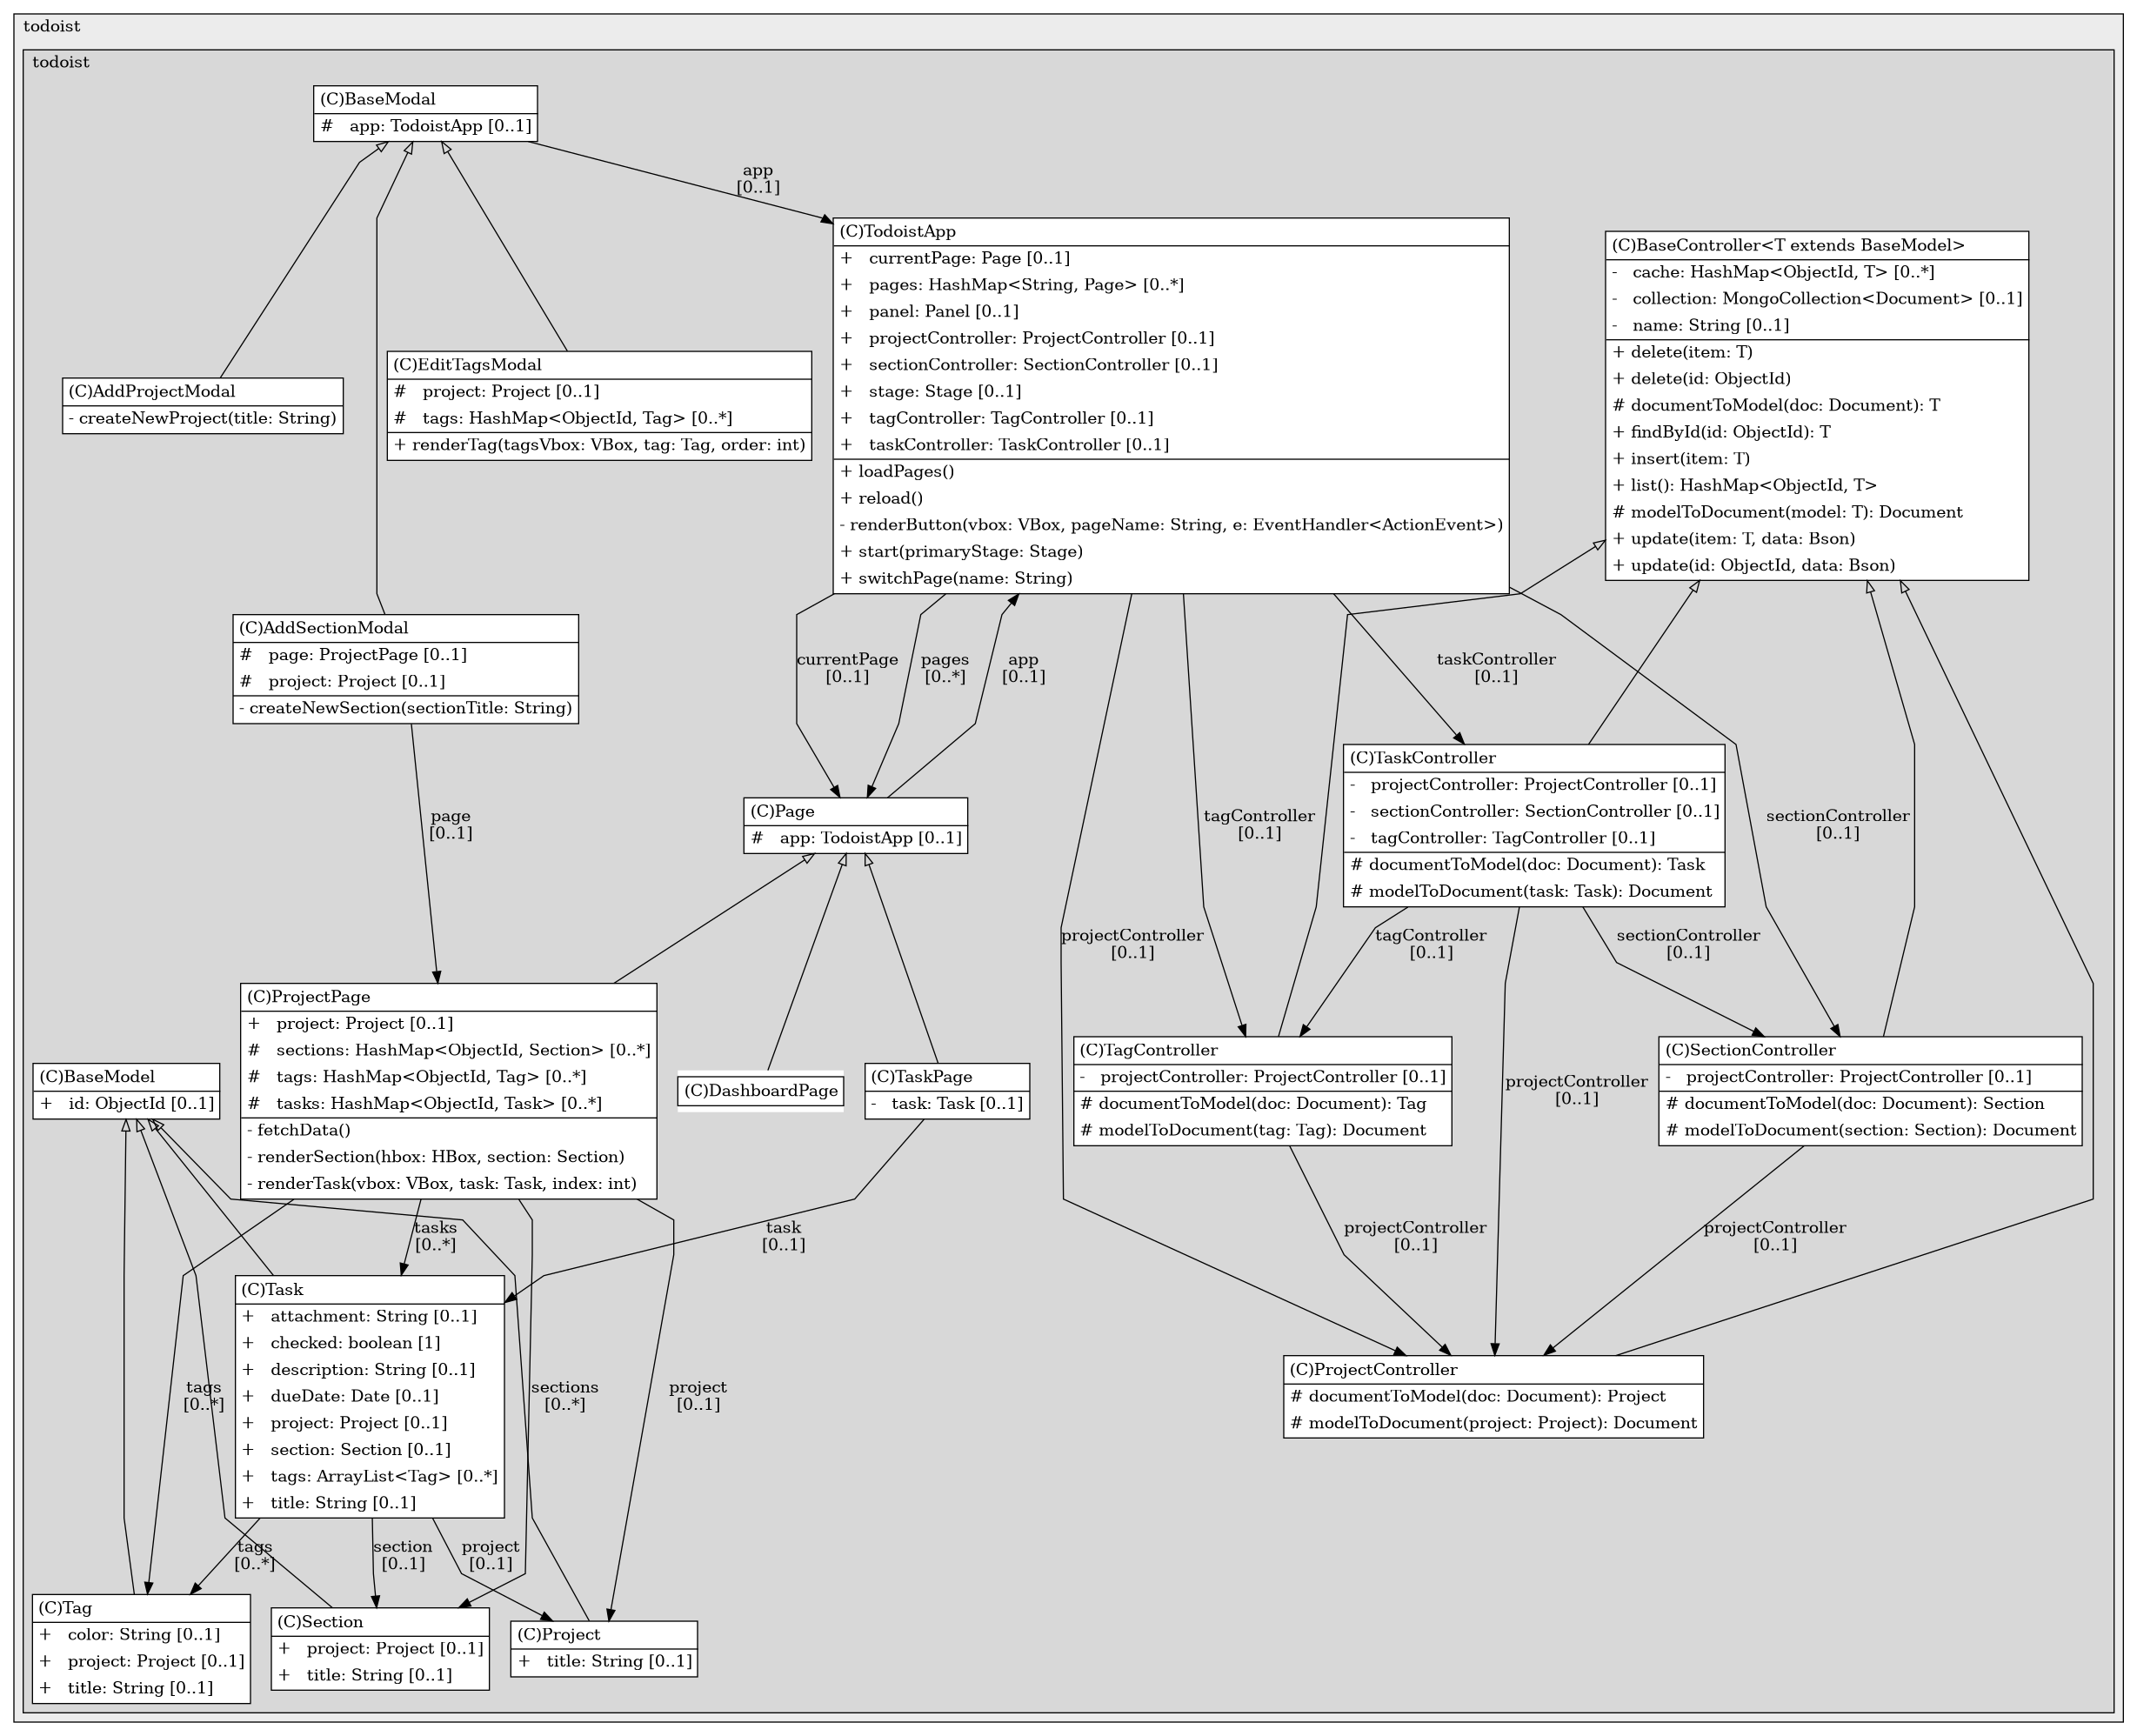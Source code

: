 @startuml

/' diagram meta data start
config=StructureConfiguration;
{
  "projectClassification": {
    "searchMode": "OpenProject", // OpenProject, AllProjects
    "includedProjects": "",
    "pathEndKeywords": "*.impl",
    "isClientPath": "",
    "isClientName": "",
    "isTestPath": "",
    "isTestName": "",
    "isMappingPath": "",
    "isMappingName": "",
    "isDataAccessPath": "",
    "isDataAccessName": "",
    "isDataStructurePath": "",
    "isDataStructureName": "",
    "isInterfaceStructuresPath": "",
    "isInterfaceStructuresName": "",
    "isEntryPointPath": "",
    "isEntryPointName": "",
    "treatFinalFieldsAsMandatory": false
  },
  "graphRestriction": {
    "classPackageExcludeFilter": "",
    "classPackageIncludeFilter": "",
    "classNameExcludeFilter": "",
    "classNameIncludeFilter": "",
    "methodNameExcludeFilter": "",
    "methodNameIncludeFilter": "",
    "removeByInheritance": "", // inheritance/annotation based filtering is done in a second step
    "removeByAnnotation": "",
    "removeByClassPackage": "", // cleanup the graph after inheritance/annotation based filtering is done
    "removeByClassName": "",
    "cutMappings": false,
    "cutEnum": true,
    "cutTests": true,
    "cutClient": true,
    "cutDataAccess": false,
    "cutInterfaceStructures": false,
    "cutDataStructures": false,
    "cutGetterAndSetter": true,
    "cutConstructors": true
  },
  "graphTraversal": {
    "forwardDepth": 6,
    "backwardDepth": 6,
    "classPackageExcludeFilter": "",
    "classPackageIncludeFilter": "",
    "classNameExcludeFilter": "",
    "classNameIncludeFilter": "",
    "methodNameExcludeFilter": "",
    "methodNameIncludeFilter": "",
    "hideMappings": false,
    "hideDataStructures": false,
    "hidePrivateMethods": true,
    "hideInterfaceCalls": true, // indirection: implementation -> interface (is hidden) -> implementation
    "onlyShowApplicationEntryPoints": false, // root node is included
    "useMethodCallsForStructureDiagram": "ForwardOnly" // ForwardOnly, BothDirections, No
  },
  "details": {
    "aggregation": "GroupByClass", // ByClass, GroupByClass, None
    "showClassGenericTypes": true,
    "showMethods": true,
    "showMethodParameterNames": true,
    "showMethodParameterTypes": true,
    "showMethodReturnType": true,
    "showPackageLevels": 2,
    "showDetailedClassStructure": true
  },
  "rootClass": "com.todoist.todoist.structures.TodoistApp",
  "extensionCallbackMethod": "" // qualified.class.name#methodName - signature: public static String method(String)
}
diagram meta data end '/



digraph g {
    rankdir="TB"
    splines=polyline
    

'nodes 
subgraph cluster_1150156156 { 
   	label=todoist
	labeljust=l
	fillcolor="#ececec"
	style=filled
   
   subgraph cluster_1954459366 { 
   	label=todoist
	labeljust=l
	fillcolor="#d8d8d8"
	style=filled
   
   AddProjectModal1755973063[
	label=<<TABLE BORDER="1" CELLBORDER="0" CELLPADDING="4" CELLSPACING="0">
<TR><TD ALIGN="LEFT" >(C)AddProjectModal</TD></TR>
<HR/>
<TR><TD ALIGN="LEFT" >- createNewProject(title: String)</TD></TR>
</TABLE>>
	style=filled
	margin=0
	shape=plaintext
	fillcolor="#FFFFFF"
];

AddSectionModal1755973063[
	label=<<TABLE BORDER="1" CELLBORDER="0" CELLPADDING="4" CELLSPACING="0">
<TR><TD ALIGN="LEFT" >(C)AddSectionModal</TD></TR>
<HR/>
<TR><TD ALIGN="LEFT" >#   page: ProjectPage [0..1]</TD></TR>
<TR><TD ALIGN="LEFT" >#   project: Project [0..1]</TD></TR>
<HR/>
<TR><TD ALIGN="LEFT" >- createNewSection(sectionTitle: String)</TD></TR>
</TABLE>>
	style=filled
	margin=0
	shape=plaintext
	fillcolor="#FFFFFF"
];

BaseController1252453567[
	label=<<TABLE BORDER="1" CELLBORDER="0" CELLPADDING="4" CELLSPACING="0">
<TR><TD ALIGN="LEFT" >(C)BaseController&lt;T extends BaseModel&gt;</TD></TR>
<HR/>
<TR><TD ALIGN="LEFT" >-   cache: HashMap&lt;ObjectId, T&gt; [0..*]</TD></TR>
<TR><TD ALIGN="LEFT" >-   collection: MongoCollection&lt;Document&gt; [0..1]</TD></TR>
<TR><TD ALIGN="LEFT" >-   name: String [0..1]</TD></TR>
<HR/>
<TR><TD ALIGN="LEFT" >+ delete(item: T)</TD></TR>
<TR><TD ALIGN="LEFT" >+ delete(id: ObjectId)</TD></TR>
<TR><TD ALIGN="LEFT" ># documentToModel(doc: Document): T</TD></TR>
<TR><TD ALIGN="LEFT" >+ findById(id: ObjectId): T</TD></TR>
<TR><TD ALIGN="LEFT" >+ insert(item: T)</TD></TR>
<TR><TD ALIGN="LEFT" >+ list(): HashMap&lt;ObjectId, T&gt;</TD></TR>
<TR><TD ALIGN="LEFT" ># modelToDocument(model: T): Document</TD></TR>
<TR><TD ALIGN="LEFT" >+ update(item: T, data: Bson)</TD></TR>
<TR><TD ALIGN="LEFT" >+ update(id: ObjectId, data: Bson)</TD></TR>
</TABLE>>
	style=filled
	margin=0
	shape=plaintext
	fillcolor="#FFFFFF"
];

BaseModal1252453567[
	label=<<TABLE BORDER="1" CELLBORDER="0" CELLPADDING="4" CELLSPACING="0">
<TR><TD ALIGN="LEFT" >(C)BaseModal</TD></TR>
<HR/>
<TR><TD ALIGN="LEFT" >#   app: TodoistApp [0..1]</TD></TR>
</TABLE>>
	style=filled
	margin=0
	shape=plaintext
	fillcolor="#FFFFFF"
];

BaseModel1252453567[
	label=<<TABLE BORDER="1" CELLBORDER="0" CELLPADDING="4" CELLSPACING="0">
<TR><TD ALIGN="LEFT" >(C)BaseModel</TD></TR>
<HR/>
<TR><TD ALIGN="LEFT" >+   id: ObjectId [0..1]</TD></TR>
</TABLE>>
	style=filled
	margin=0
	shape=plaintext
	fillcolor="#FFFFFF"
];

DashboardPage633735869[
	label=<<TABLE BORDER="1" CELLBORDER="0" CELLPADDING="4" CELLSPACING="0">
<TR><TD ALIGN="LEFT" >(C)DashboardPage</TD></TR>
</TABLE>>
	style=filled
	margin=0
	shape=plaintext
	fillcolor="#FFFFFF"
];

EditTagsModal1755973063[
	label=<<TABLE BORDER="1" CELLBORDER="0" CELLPADDING="4" CELLSPACING="0">
<TR><TD ALIGN="LEFT" >(C)EditTagsModal</TD></TR>
<HR/>
<TR><TD ALIGN="LEFT" >#   project: Project [0..1]</TD></TR>
<TR><TD ALIGN="LEFT" >#   tags: HashMap&lt;ObjectId, Tag&gt; [0..*]</TD></TR>
<HR/>
<TR><TD ALIGN="LEFT" >+ renderTag(tagsVbox: VBox, tag: Tag, order: int)</TD></TR>
</TABLE>>
	style=filled
	margin=0
	shape=plaintext
	fillcolor="#FFFFFF"
];

Page1252453567[
	label=<<TABLE BORDER="1" CELLBORDER="0" CELLPADDING="4" CELLSPACING="0">
<TR><TD ALIGN="LEFT" >(C)Page</TD></TR>
<HR/>
<TR><TD ALIGN="LEFT" >#   app: TodoistApp [0..1]</TD></TR>
</TABLE>>
	style=filled
	margin=0
	shape=plaintext
	fillcolor="#FFFFFF"
];

Project1755976907[
	label=<<TABLE BORDER="1" CELLBORDER="0" CELLPADDING="4" CELLSPACING="0">
<TR><TD ALIGN="LEFT" >(C)Project</TD></TR>
<HR/>
<TR><TD ALIGN="LEFT" >+   title: String [0..1]</TD></TR>
</TABLE>>
	style=filled
	margin=0
	shape=plaintext
	fillcolor="#FFFFFF"
];

ProjectController965720726[
	label=<<TABLE BORDER="1" CELLBORDER="0" CELLPADDING="4" CELLSPACING="0">
<TR><TD ALIGN="LEFT" >(C)ProjectController</TD></TR>
<HR/>
<TR><TD ALIGN="LEFT" ># documentToModel(doc: Document): Project</TD></TR>
<TR><TD ALIGN="LEFT" ># modelToDocument(project: Project): Document</TD></TR>
</TABLE>>
	style=filled
	margin=0
	shape=plaintext
	fillcolor="#FFFFFF"
];

ProjectPage633735869[
	label=<<TABLE BORDER="1" CELLBORDER="0" CELLPADDING="4" CELLSPACING="0">
<TR><TD ALIGN="LEFT" >(C)ProjectPage</TD></TR>
<HR/>
<TR><TD ALIGN="LEFT" >+   project: Project [0..1]</TD></TR>
<TR><TD ALIGN="LEFT" >#   sections: HashMap&lt;ObjectId, Section&gt; [0..*]</TD></TR>
<TR><TD ALIGN="LEFT" >#   tags: HashMap&lt;ObjectId, Tag&gt; [0..*]</TD></TR>
<TR><TD ALIGN="LEFT" >#   tasks: HashMap&lt;ObjectId, Task&gt; [0..*]</TD></TR>
<HR/>
<TR><TD ALIGN="LEFT" >- fetchData()</TD></TR>
<TR><TD ALIGN="LEFT" >- renderSection(hbox: HBox, section: Section)</TD></TR>
<TR><TD ALIGN="LEFT" >- renderTask(vbox: VBox, task: Task, index: int)</TD></TR>
</TABLE>>
	style=filled
	margin=0
	shape=plaintext
	fillcolor="#FFFFFF"
];

Section1755976907[
	label=<<TABLE BORDER="1" CELLBORDER="0" CELLPADDING="4" CELLSPACING="0">
<TR><TD ALIGN="LEFT" >(C)Section</TD></TR>
<HR/>
<TR><TD ALIGN="LEFT" >+   project: Project [0..1]</TD></TR>
<TR><TD ALIGN="LEFT" >+   title: String [0..1]</TD></TR>
</TABLE>>
	style=filled
	margin=0
	shape=plaintext
	fillcolor="#FFFFFF"
];

SectionController965720726[
	label=<<TABLE BORDER="1" CELLBORDER="0" CELLPADDING="4" CELLSPACING="0">
<TR><TD ALIGN="LEFT" >(C)SectionController</TD></TR>
<HR/>
<TR><TD ALIGN="LEFT" >-   projectController: ProjectController [0..1]</TD></TR>
<HR/>
<TR><TD ALIGN="LEFT" ># documentToModel(doc: Document): Section</TD></TR>
<TR><TD ALIGN="LEFT" ># modelToDocument(section: Section): Document</TD></TR>
</TABLE>>
	style=filled
	margin=0
	shape=plaintext
	fillcolor="#FFFFFF"
];

Tag1755976907[
	label=<<TABLE BORDER="1" CELLBORDER="0" CELLPADDING="4" CELLSPACING="0">
<TR><TD ALIGN="LEFT" >(C)Tag</TD></TR>
<HR/>
<TR><TD ALIGN="LEFT" >+   color: String [0..1]</TD></TR>
<TR><TD ALIGN="LEFT" >+   project: Project [0..1]</TD></TR>
<TR><TD ALIGN="LEFT" >+   title: String [0..1]</TD></TR>
</TABLE>>
	style=filled
	margin=0
	shape=plaintext
	fillcolor="#FFFFFF"
];

TagController965720726[
	label=<<TABLE BORDER="1" CELLBORDER="0" CELLPADDING="4" CELLSPACING="0">
<TR><TD ALIGN="LEFT" >(C)TagController</TD></TR>
<HR/>
<TR><TD ALIGN="LEFT" >-   projectController: ProjectController [0..1]</TD></TR>
<HR/>
<TR><TD ALIGN="LEFT" ># documentToModel(doc: Document): Tag</TD></TR>
<TR><TD ALIGN="LEFT" ># modelToDocument(tag: Tag): Document</TD></TR>
</TABLE>>
	style=filled
	margin=0
	shape=plaintext
	fillcolor="#FFFFFF"
];

Task1755976907[
	label=<<TABLE BORDER="1" CELLBORDER="0" CELLPADDING="4" CELLSPACING="0">
<TR><TD ALIGN="LEFT" >(C)Task</TD></TR>
<HR/>
<TR><TD ALIGN="LEFT" >+   attachment: String [0..1]</TD></TR>
<TR><TD ALIGN="LEFT" >+   checked: boolean [1]</TD></TR>
<TR><TD ALIGN="LEFT" >+   description: String [0..1]</TD></TR>
<TR><TD ALIGN="LEFT" >+   dueDate: Date [0..1]</TD></TR>
<TR><TD ALIGN="LEFT" >+   project: Project [0..1]</TD></TR>
<TR><TD ALIGN="LEFT" >+   section: Section [0..1]</TD></TR>
<TR><TD ALIGN="LEFT" >+   tags: ArrayList&lt;Tag&gt; [0..*]</TD></TR>
<TR><TD ALIGN="LEFT" >+   title: String [0..1]</TD></TR>
</TABLE>>
	style=filled
	margin=0
	shape=plaintext
	fillcolor="#FFFFFF"
];

TaskController965720726[
	label=<<TABLE BORDER="1" CELLBORDER="0" CELLPADDING="4" CELLSPACING="0">
<TR><TD ALIGN="LEFT" >(C)TaskController</TD></TR>
<HR/>
<TR><TD ALIGN="LEFT" >-   projectController: ProjectController [0..1]</TD></TR>
<TR><TD ALIGN="LEFT" >-   sectionController: SectionController [0..1]</TD></TR>
<TR><TD ALIGN="LEFT" >-   tagController: TagController [0..1]</TD></TR>
<HR/>
<TR><TD ALIGN="LEFT" ># documentToModel(doc: Document): Task</TD></TR>
<TR><TD ALIGN="LEFT" ># modelToDocument(task: Task): Document</TD></TR>
</TABLE>>
	style=filled
	margin=0
	shape=plaintext
	fillcolor="#FFFFFF"
];

TaskPage633735869[
	label=<<TABLE BORDER="1" CELLBORDER="0" CELLPADDING="4" CELLSPACING="0">
<TR><TD ALIGN="LEFT" >(C)TaskPage</TD></TR>
<HR/>
<TR><TD ALIGN="LEFT" >-   task: Task [0..1]</TD></TR>
</TABLE>>
	style=filled
	margin=0
	shape=plaintext
	fillcolor="#FFFFFF"
];

TodoistApp1252453567[
	label=<<TABLE BORDER="1" CELLBORDER="0" CELLPADDING="4" CELLSPACING="0">
<TR><TD ALIGN="LEFT" >(C)TodoistApp</TD></TR>
<HR/>
<TR><TD ALIGN="LEFT" >+   currentPage: Page [0..1]</TD></TR>
<TR><TD ALIGN="LEFT" >+   pages: HashMap&lt;String, Page&gt; [0..*]</TD></TR>
<TR><TD ALIGN="LEFT" >+   panel: Panel [0..1]</TD></TR>
<TR><TD ALIGN="LEFT" >+   projectController: ProjectController [0..1]</TD></TR>
<TR><TD ALIGN="LEFT" >+   sectionController: SectionController [0..1]</TD></TR>
<TR><TD ALIGN="LEFT" >+   stage: Stage [0..1]</TD></TR>
<TR><TD ALIGN="LEFT" >+   tagController: TagController [0..1]</TD></TR>
<TR><TD ALIGN="LEFT" >+   taskController: TaskController [0..1]</TD></TR>
<HR/>
<TR><TD ALIGN="LEFT" >+ loadPages()</TD></TR>
<TR><TD ALIGN="LEFT" >+ reload()</TD></TR>
<TR><TD ALIGN="LEFT" >- renderButton(vbox: VBox, pageName: String, e: EventHandler&lt;ActionEvent&gt;)</TD></TR>
<TR><TD ALIGN="LEFT" >+ start(primaryStage: Stage)</TD></TR>
<TR><TD ALIGN="LEFT" >+ switchPage(name: String)</TD></TR>
</TABLE>>
	style=filled
	margin=0
	shape=plaintext
	fillcolor="#FFFFFF"
];
} 
} 

'edges    
AddSectionModal1755973063 -> ProjectPage633735869[label="page
[0..1]"];
BaseController1252453567 -> ProjectController965720726[arrowhead=none, arrowtail=empty, dir=both];
BaseController1252453567 -> SectionController965720726[arrowhead=none, arrowtail=empty, dir=both];
BaseController1252453567 -> TagController965720726[arrowhead=none, arrowtail=empty, dir=both];
BaseController1252453567 -> TaskController965720726[arrowhead=none, arrowtail=empty, dir=both];
BaseModal1252453567 -> AddProjectModal1755973063[arrowhead=none, arrowtail=empty, dir=both];
BaseModal1252453567 -> AddSectionModal1755973063[arrowhead=none, arrowtail=empty, dir=both];
BaseModal1252453567 -> EditTagsModal1755973063[arrowhead=none, arrowtail=empty, dir=both];
BaseModal1252453567 -> TodoistApp1252453567[label="app
[0..1]"];
BaseModel1252453567 -> Project1755976907[arrowhead=none, arrowtail=empty, dir=both];
BaseModel1252453567 -> Section1755976907[arrowhead=none, arrowtail=empty, dir=both];
BaseModel1252453567 -> Tag1755976907[arrowhead=none, arrowtail=empty, dir=both];
BaseModel1252453567 -> Task1755976907[arrowhead=none, arrowtail=empty, dir=both];
Page1252453567 -> DashboardPage633735869[arrowhead=none, arrowtail=empty, dir=both];
Page1252453567 -> ProjectPage633735869[arrowhead=none, arrowtail=empty, dir=both];
Page1252453567 -> TaskPage633735869[arrowhead=none, arrowtail=empty, dir=both];
Page1252453567 -> TodoistApp1252453567[label="app
[0..1]"];
ProjectPage633735869 -> Project1755976907[label="project
[0..1]"];
ProjectPage633735869 -> Section1755976907[label="sections
[0..*]"];
ProjectPage633735869 -> Tag1755976907[label="tags
[0..*]"];
ProjectPage633735869 -> Task1755976907[label="tasks
[0..*]"];
SectionController965720726 -> ProjectController965720726[label="projectController
[0..1]"];
TagController965720726 -> ProjectController965720726[label="projectController
[0..1]"];
Task1755976907 -> Project1755976907[label="project
[0..1]"];
Task1755976907 -> Section1755976907[label="section
[0..1]"];
Task1755976907 -> Tag1755976907[label="tags
[0..*]"];
TaskController965720726 -> ProjectController965720726[label="projectController
[0..1]"];
TaskController965720726 -> SectionController965720726[label="sectionController
[0..1]"];
TaskController965720726 -> TagController965720726[label="tagController
[0..1]"];
TaskPage633735869 -> Task1755976907[label="task
[0..1]"];
TodoistApp1252453567 -> Page1252453567[label="currentPage
[0..1]"];
TodoistApp1252453567 -> Page1252453567[label="pages
[0..*]"];
TodoistApp1252453567 -> ProjectController965720726[label="projectController
[0..1]"];
TodoistApp1252453567 -> SectionController965720726[label="sectionController
[0..1]"];
TodoistApp1252453567 -> TagController965720726[label="tagController
[0..1]"];
TodoistApp1252453567 -> TaskController965720726[label="taskController
[0..1]"];
    
}
@enduml